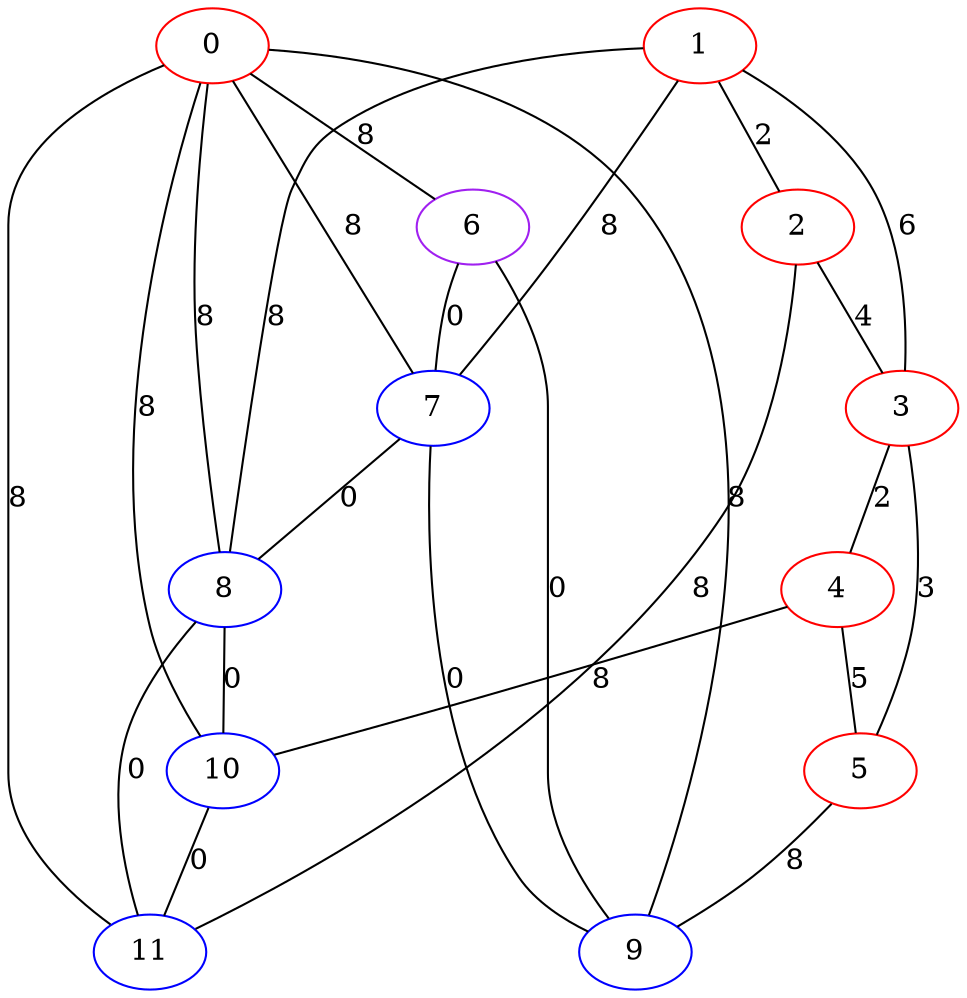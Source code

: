graph "" {
0 [color=red, weight=1];
1 [color=red, weight=1];
2 [color=red, weight=1];
3 [color=red, weight=1];
4 [color=red, weight=1];
5 [color=red, weight=1];
6 [color=purple, weight=4];
7 [color=blue, weight=3];
8 [color=blue, weight=3];
9 [color=blue, weight=3];
10 [color=blue, weight=3];
11 [color=blue, weight=3];
0 -- 6  [key=0, label=8];
0 -- 7  [key=0, label=8];
0 -- 8  [key=0, label=8];
0 -- 9  [key=0, label=8];
0 -- 10  [key=0, label=8];
0 -- 11  [key=0, label=8];
1 -- 8  [key=0, label=8];
1 -- 2  [key=0, label=2];
1 -- 3  [key=0, label=6];
1 -- 7  [key=0, label=8];
2 -- 11  [key=0, label=8];
2 -- 3  [key=0, label=4];
3 -- 4  [key=0, label=2];
3 -- 5  [key=0, label=3];
4 -- 10  [key=0, label=8];
4 -- 5  [key=0, label=5];
5 -- 9  [key=0, label=8];
6 -- 9  [key=0, label=0];
6 -- 7  [key=0, label=0];
7 -- 9  [key=0, label=0];
7 -- 8  [key=0, label=0];
8 -- 10  [key=0, label=0];
8 -- 11  [key=0, label=0];
10 -- 11  [key=0, label=0];
}

